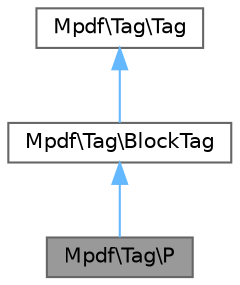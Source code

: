 digraph "Mpdf\Tag\P"
{
 // LATEX_PDF_SIZE
  bgcolor="transparent";
  edge [fontname=Helvetica,fontsize=10,labelfontname=Helvetica,labelfontsize=10];
  node [fontname=Helvetica,fontsize=10,shape=box,height=0.2,width=0.4];
  Node1 [id="Node000001",label="Mpdf\\Tag\\P",height=0.2,width=0.4,color="gray40", fillcolor="grey60", style="filled", fontcolor="black",tooltip=" "];
  Node2 -> Node1 [id="edge1_Node000001_Node000002",dir="back",color="steelblue1",style="solid",tooltip=" "];
  Node2 [id="Node000002",label="Mpdf\\Tag\\BlockTag",height=0.2,width=0.4,color="gray40", fillcolor="white", style="filled",URL="$classMpdf_1_1Tag_1_1BlockTag.html",tooltip=" "];
  Node3 -> Node2 [id="edge2_Node000002_Node000003",dir="back",color="steelblue1",style="solid",tooltip=" "];
  Node3 [id="Node000003",label="Mpdf\\Tag\\Tag",height=0.2,width=0.4,color="gray40", fillcolor="white", style="filled",URL="$classMpdf_1_1Tag_1_1Tag.html",tooltip=" "];
}
